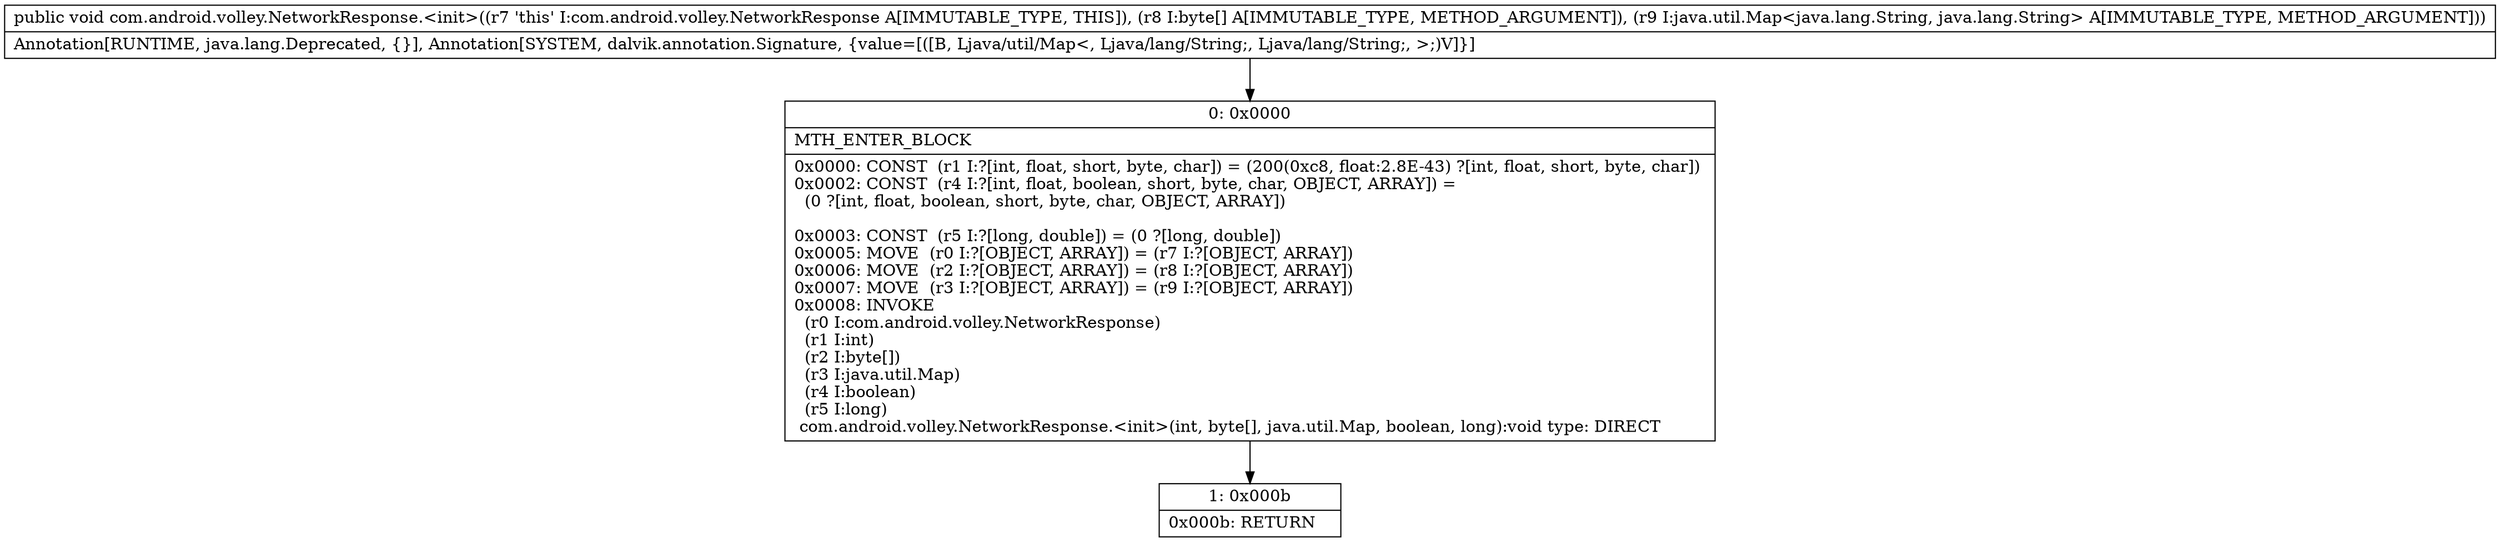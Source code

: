 digraph "CFG forcom.android.volley.NetworkResponse.\<init\>([BLjava\/util\/Map;)V" {
Node_0 [shape=record,label="{0\:\ 0x0000|MTH_ENTER_BLOCK\l|0x0000: CONST  (r1 I:?[int, float, short, byte, char]) = (200(0xc8, float:2.8E\-43) ?[int, float, short, byte, char]) \l0x0002: CONST  (r4 I:?[int, float, boolean, short, byte, char, OBJECT, ARRAY]) = \l  (0 ?[int, float, boolean, short, byte, char, OBJECT, ARRAY])\l \l0x0003: CONST  (r5 I:?[long, double]) = (0 ?[long, double]) \l0x0005: MOVE  (r0 I:?[OBJECT, ARRAY]) = (r7 I:?[OBJECT, ARRAY]) \l0x0006: MOVE  (r2 I:?[OBJECT, ARRAY]) = (r8 I:?[OBJECT, ARRAY]) \l0x0007: MOVE  (r3 I:?[OBJECT, ARRAY]) = (r9 I:?[OBJECT, ARRAY]) \l0x0008: INVOKE  \l  (r0 I:com.android.volley.NetworkResponse)\l  (r1 I:int)\l  (r2 I:byte[])\l  (r3 I:java.util.Map)\l  (r4 I:boolean)\l  (r5 I:long)\l com.android.volley.NetworkResponse.\<init\>(int, byte[], java.util.Map, boolean, long):void type: DIRECT \l}"];
Node_1 [shape=record,label="{1\:\ 0x000b|0x000b: RETURN   \l}"];
MethodNode[shape=record,label="{public void com.android.volley.NetworkResponse.\<init\>((r7 'this' I:com.android.volley.NetworkResponse A[IMMUTABLE_TYPE, THIS]), (r8 I:byte[] A[IMMUTABLE_TYPE, METHOD_ARGUMENT]), (r9 I:java.util.Map\<java.lang.String, java.lang.String\> A[IMMUTABLE_TYPE, METHOD_ARGUMENT]))  | Annotation[RUNTIME, java.lang.Deprecated, \{\}], Annotation[SYSTEM, dalvik.annotation.Signature, \{value=[([B, Ljava\/util\/Map\<, Ljava\/lang\/String;, Ljava\/lang\/String;, \>;)V]\}]\l}"];
MethodNode -> Node_0;
Node_0 -> Node_1;
}

